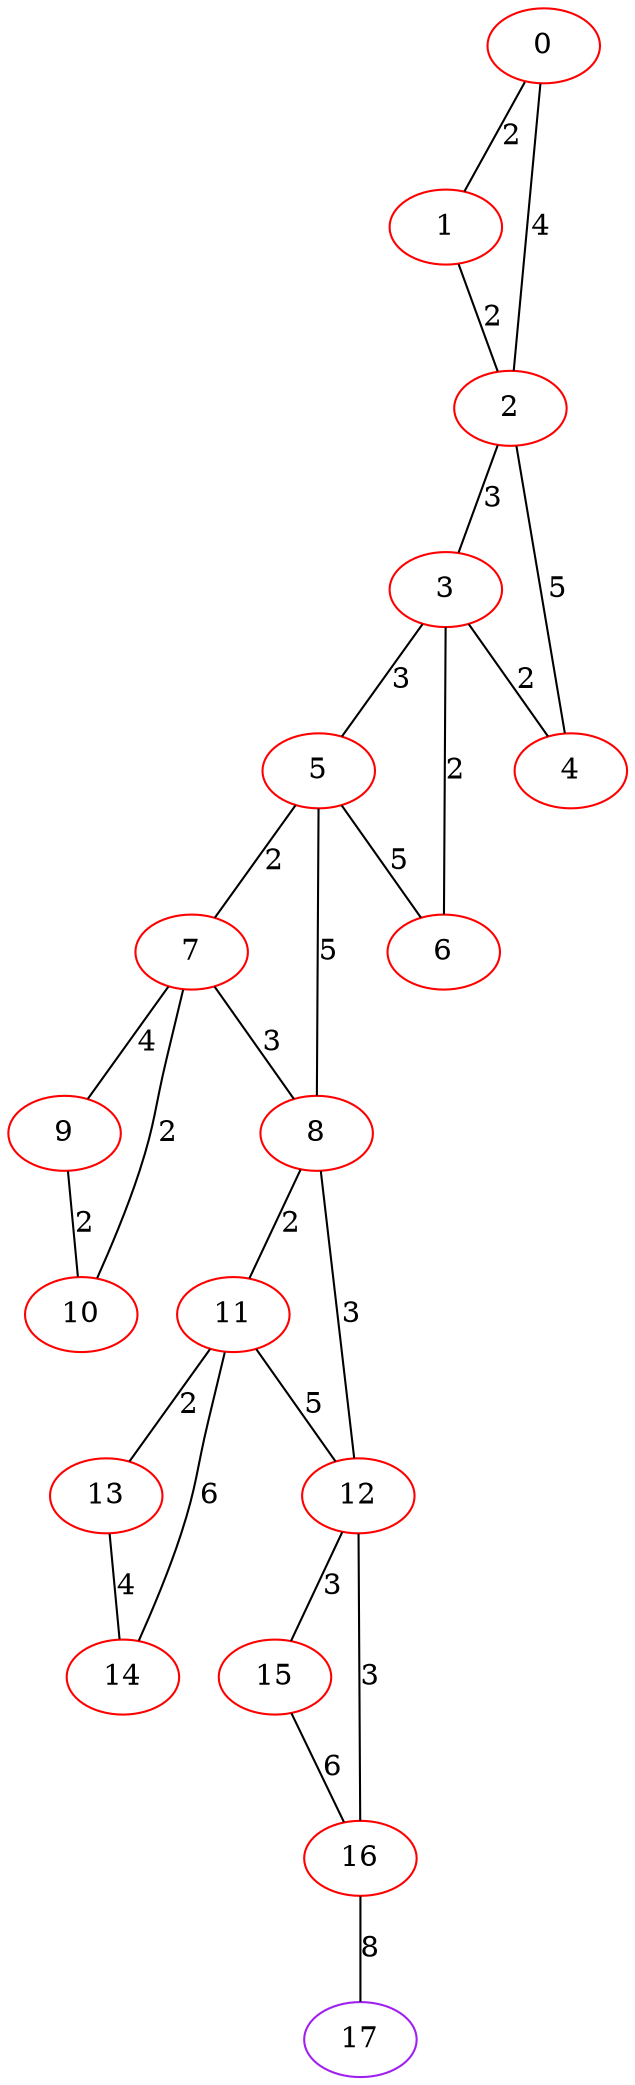 graph "" {
0 [color=red, weight=1];
1 [color=red, weight=1];
2 [color=red, weight=1];
3 [color=red, weight=1];
4 [color=red, weight=1];
5 [color=red, weight=1];
6 [color=red, weight=1];
7 [color=red, weight=1];
8 [color=red, weight=1];
9 [color=red, weight=1];
10 [color=red, weight=1];
11 [color=red, weight=1];
12 [color=red, weight=1];
13 [color=red, weight=1];
14 [color=red, weight=1];
15 [color=red, weight=1];
16 [color=red, weight=1];
17 [color=purple, weight=4];
0 -- 1  [key=0, label=2];
0 -- 2  [key=0, label=4];
1 -- 2  [key=0, label=2];
2 -- 3  [key=0, label=3];
2 -- 4  [key=0, label=5];
3 -- 4  [key=0, label=2];
3 -- 5  [key=0, label=3];
3 -- 6  [key=0, label=2];
5 -- 8  [key=0, label=5];
5 -- 6  [key=0, label=5];
5 -- 7  [key=0, label=2];
7 -- 8  [key=0, label=3];
7 -- 9  [key=0, label=4];
7 -- 10  [key=0, label=2];
8 -- 11  [key=0, label=2];
8 -- 12  [key=0, label=3];
9 -- 10  [key=0, label=2];
11 -- 12  [key=0, label=5];
11 -- 13  [key=0, label=2];
11 -- 14  [key=0, label=6];
12 -- 16  [key=0, label=3];
12 -- 15  [key=0, label=3];
13 -- 14  [key=0, label=4];
15 -- 16  [key=0, label=6];
16 -- 17  [key=0, label=8];
}
